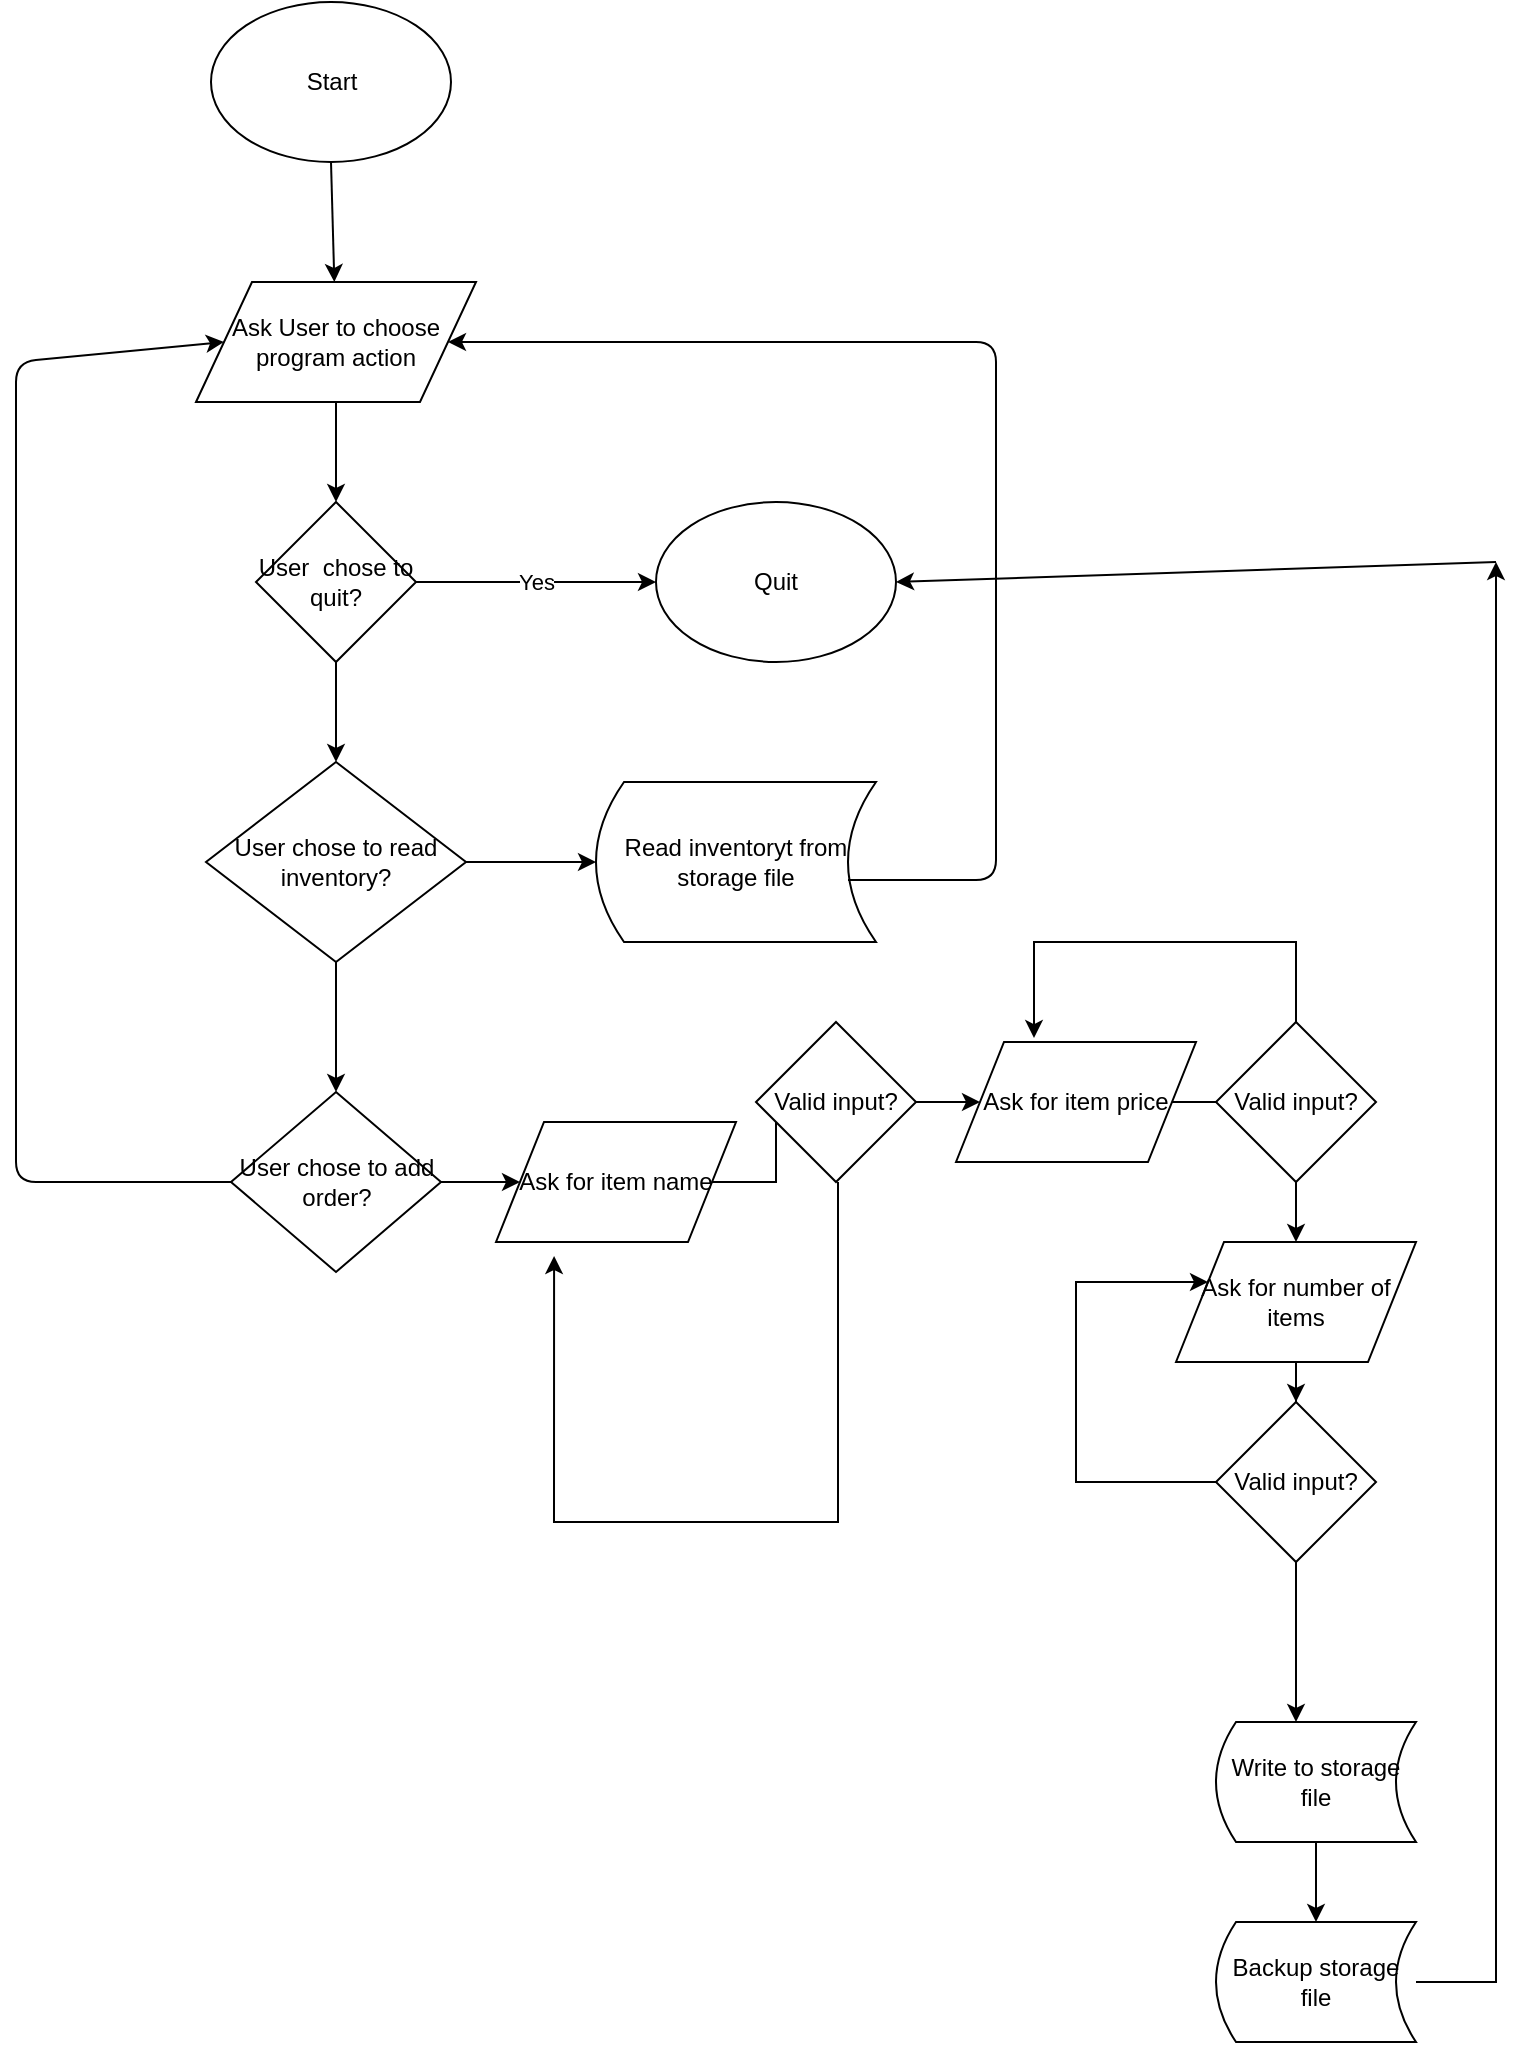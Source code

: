 <mxfile version="12.5.5" type="device"><diagram id="C5RBs43oDa-KdzZeNtuy" name="Page-1"><mxGraphModel dx="705" dy="473" grid="1" gridSize="10" guides="1" tooltips="1" connect="1" arrows="1" fold="1" page="1" pageScale="1" pageWidth="827" pageHeight="1169" math="0" shadow="0"><root><mxCell id="WIyWlLk6GJQsqaUBKTNV-0"/><mxCell id="WIyWlLk6GJQsqaUBKTNV-1" parent="WIyWlLk6GJQsqaUBKTNV-0"/><mxCell id="6M9vBoL8HnK-t837etpW-0" value="Start" style="ellipse;whiteSpace=wrap;html=1;" vertex="1" parent="WIyWlLk6GJQsqaUBKTNV-1"><mxGeometry x="147.5" y="50" width="120" height="80" as="geometry"/></mxCell><mxCell id="6M9vBoL8HnK-t837etpW-1" value="" style="endArrow=classic;html=1;exitX=0.5;exitY=1;exitDx=0;exitDy=0;" edge="1" parent="WIyWlLk6GJQsqaUBKTNV-1" source="6M9vBoL8HnK-t837etpW-0" target="6M9vBoL8HnK-t837etpW-2"><mxGeometry width="50" height="50" relative="1" as="geometry"><mxPoint x="160" y="640" as="sourcePoint"/><mxPoint x="220" y="620" as="targetPoint"/></mxGeometry></mxCell><mxCell id="6M9vBoL8HnK-t837etpW-6" value="" style="edgeStyle=orthogonalEdgeStyle;rounded=0;orthogonalLoop=1;jettySize=auto;html=1;" edge="1" parent="WIyWlLk6GJQsqaUBKTNV-1" source="6M9vBoL8HnK-t837etpW-2" target="6M9vBoL8HnK-t837etpW-14"><mxGeometry relative="1" as="geometry"><mxPoint x="210" y="420" as="targetPoint"/></mxGeometry></mxCell><mxCell id="6M9vBoL8HnK-t837etpW-2" value="Ask User to choose program action" style="shape=parallelogram;perimeter=parallelogramPerimeter;whiteSpace=wrap;html=1;" vertex="1" parent="WIyWlLk6GJQsqaUBKTNV-1"><mxGeometry x="140" y="190" width="140" height="60" as="geometry"/></mxCell><mxCell id="6M9vBoL8HnK-t837etpW-13" value="Read inventoryt from storage file" style="shape=dataStorage;whiteSpace=wrap;html=1;" vertex="1" parent="WIyWlLk6GJQsqaUBKTNV-1"><mxGeometry x="340" y="440" width="140" height="80" as="geometry"/></mxCell><mxCell id="6M9vBoL8HnK-t837etpW-19" value="Yes" style="edgeStyle=orthogonalEdgeStyle;rounded=0;orthogonalLoop=1;jettySize=auto;html=1;" edge="1" parent="WIyWlLk6GJQsqaUBKTNV-1" source="6M9vBoL8HnK-t837etpW-14" target="6M9vBoL8HnK-t837etpW-18"><mxGeometry relative="1" as="geometry"/></mxCell><mxCell id="6M9vBoL8HnK-t837etpW-44" value="" style="edgeStyle=orthogonalEdgeStyle;rounded=0;orthogonalLoop=1;jettySize=auto;html=1;" edge="1" parent="WIyWlLk6GJQsqaUBKTNV-1" source="6M9vBoL8HnK-t837etpW-14" target="6M9vBoL8HnK-t837etpW-39"><mxGeometry relative="1" as="geometry"/></mxCell><mxCell id="6M9vBoL8HnK-t837etpW-14" value="User&amp;nbsp; chose to quit?" style="rhombus;whiteSpace=wrap;html=1;" vertex="1" parent="WIyWlLk6GJQsqaUBKTNV-1"><mxGeometry x="170" y="300" width="80" height="80" as="geometry"/></mxCell><mxCell id="6M9vBoL8HnK-t837etpW-18" value="Quit" style="ellipse;whiteSpace=wrap;html=1;" vertex="1" parent="WIyWlLk6GJQsqaUBKTNV-1"><mxGeometry x="370" y="300" width="120" height="80" as="geometry"/></mxCell><mxCell id="6M9vBoL8HnK-t837etpW-25" value="" style="edgeStyle=orthogonalEdgeStyle;rounded=0;orthogonalLoop=1;jettySize=auto;html=1;" edge="1" parent="WIyWlLk6GJQsqaUBKTNV-1" source="6M9vBoL8HnK-t837etpW-20" target="6M9vBoL8HnK-t837etpW-24"><mxGeometry relative="1" as="geometry"/></mxCell><mxCell id="6M9vBoL8HnK-t837etpW-20" value="Ask for item name" style="shape=parallelogram;perimeter=parallelogramPerimeter;whiteSpace=wrap;html=1;" vertex="1" parent="WIyWlLk6GJQsqaUBKTNV-1"><mxGeometry x="290" y="610" width="120" height="60" as="geometry"/></mxCell><mxCell id="6M9vBoL8HnK-t837etpW-29" value="" style="edgeStyle=orthogonalEdgeStyle;rounded=0;orthogonalLoop=1;jettySize=auto;html=1;" edge="1" parent="WIyWlLk6GJQsqaUBKTNV-1" source="6M9vBoL8HnK-t837etpW-24" target="6M9vBoL8HnK-t837etpW-27"><mxGeometry relative="1" as="geometry"/></mxCell><mxCell id="6M9vBoL8HnK-t837etpW-50" value="" style="edgeStyle=orthogonalEdgeStyle;rounded=0;orthogonalLoop=1;jettySize=auto;html=1;entryX=0.242;entryY=1.117;entryDx=0;entryDy=0;entryPerimeter=0;" edge="1" parent="WIyWlLk6GJQsqaUBKTNV-1" target="6M9vBoL8HnK-t837etpW-20"><mxGeometry relative="1" as="geometry"><mxPoint x="461" y="640" as="sourcePoint"/><mxPoint x="310" y="800" as="targetPoint"/><Array as="points"><mxPoint x="461" y="810"/><mxPoint x="319" y="810"/></Array></mxGeometry></mxCell><mxCell id="6M9vBoL8HnK-t837etpW-24" value="Valid input?" style="rhombus;whiteSpace=wrap;html=1;" vertex="1" parent="WIyWlLk6GJQsqaUBKTNV-1"><mxGeometry x="420" y="560" width="80" height="80" as="geometry"/></mxCell><mxCell id="6M9vBoL8HnK-t837etpW-26" value="" style="edgeStyle=orthogonalEdgeStyle;rounded=0;orthogonalLoop=1;jettySize=auto;html=1;" edge="1" parent="WIyWlLk6GJQsqaUBKTNV-1" source="6M9vBoL8HnK-t837etpW-27"><mxGeometry relative="1" as="geometry"><mxPoint x="700" y="600" as="targetPoint"/></mxGeometry></mxCell><mxCell id="6M9vBoL8HnK-t837etpW-27" value="Ask for item price" style="shape=parallelogram;perimeter=parallelogramPerimeter;whiteSpace=wrap;html=1;" vertex="1" parent="WIyWlLk6GJQsqaUBKTNV-1"><mxGeometry x="520" y="570" width="120" height="60" as="geometry"/></mxCell><mxCell id="6M9vBoL8HnK-t837etpW-31" value="" style="edgeStyle=orthogonalEdgeStyle;rounded=0;orthogonalLoop=1;jettySize=auto;html=1;" edge="1" parent="WIyWlLk6GJQsqaUBKTNV-1" source="6M9vBoL8HnK-t837etpW-28" target="6M9vBoL8HnK-t837etpW-30"><mxGeometry relative="1" as="geometry"/></mxCell><mxCell id="6M9vBoL8HnK-t837etpW-53" value="" style="edgeStyle=orthogonalEdgeStyle;rounded=0;orthogonalLoop=1;jettySize=auto;html=1;entryX=0.325;entryY=-0.033;entryDx=0;entryDy=0;entryPerimeter=0;" edge="1" parent="WIyWlLk6GJQsqaUBKTNV-1" source="6M9vBoL8HnK-t837etpW-28" target="6M9vBoL8HnK-t837etpW-27"><mxGeometry relative="1" as="geometry"><mxPoint x="530" y="520" as="targetPoint"/><Array as="points"><mxPoint x="690" y="520"/><mxPoint x="559" y="520"/></Array></mxGeometry></mxCell><mxCell id="6M9vBoL8HnK-t837etpW-28" value="Valid input?" style="rhombus;whiteSpace=wrap;html=1;" vertex="1" parent="WIyWlLk6GJQsqaUBKTNV-1"><mxGeometry x="650" y="560" width="80" height="80" as="geometry"/></mxCell><mxCell id="6M9vBoL8HnK-t837etpW-33" value="" style="edgeStyle=orthogonalEdgeStyle;rounded=0;orthogonalLoop=1;jettySize=auto;html=1;" edge="1" parent="WIyWlLk6GJQsqaUBKTNV-1" source="6M9vBoL8HnK-t837etpW-30" target="6M9vBoL8HnK-t837etpW-32"><mxGeometry relative="1" as="geometry"/></mxCell><mxCell id="6M9vBoL8HnK-t837etpW-30" value="Ask for number of items" style="shape=parallelogram;perimeter=parallelogramPerimeter;whiteSpace=wrap;html=1;" vertex="1" parent="WIyWlLk6GJQsqaUBKTNV-1"><mxGeometry x="630" y="670" width="120" height="60" as="geometry"/></mxCell><mxCell id="6M9vBoL8HnK-t837etpW-56" value="" style="edgeStyle=orthogonalEdgeStyle;rounded=0;orthogonalLoop=1;jettySize=auto;html=1;" edge="1" parent="WIyWlLk6GJQsqaUBKTNV-1" source="6M9vBoL8HnK-t837etpW-32" target="6M9vBoL8HnK-t837etpW-30"><mxGeometry relative="1" as="geometry"><mxPoint x="550" y="690" as="targetPoint"/><Array as="points"><mxPoint x="580" y="790"/><mxPoint x="580" y="690"/></Array></mxGeometry></mxCell><mxCell id="6M9vBoL8HnK-t837etpW-60" value="" style="edgeStyle=orthogonalEdgeStyle;rounded=0;orthogonalLoop=1;jettySize=auto;html=1;" edge="1" parent="WIyWlLk6GJQsqaUBKTNV-1" source="6M9vBoL8HnK-t837etpW-32"><mxGeometry relative="1" as="geometry"><mxPoint x="690" y="910" as="targetPoint"/></mxGeometry></mxCell><mxCell id="6M9vBoL8HnK-t837etpW-32" value="Valid input?" style="rhombus;whiteSpace=wrap;html=1;" vertex="1" parent="WIyWlLk6GJQsqaUBKTNV-1"><mxGeometry x="650" y="750" width="80" height="80" as="geometry"/></mxCell><mxCell id="6M9vBoL8HnK-t837etpW-43" value="" style="edgeStyle=orthogonalEdgeStyle;rounded=0;orthogonalLoop=1;jettySize=auto;html=1;" edge="1" parent="WIyWlLk6GJQsqaUBKTNV-1" source="6M9vBoL8HnK-t837etpW-39" target="6M9vBoL8HnK-t837etpW-41"><mxGeometry relative="1" as="geometry"/></mxCell><mxCell id="6M9vBoL8HnK-t837etpW-45" value="" style="edgeStyle=orthogonalEdgeStyle;rounded=0;orthogonalLoop=1;jettySize=auto;html=1;" edge="1" parent="WIyWlLk6GJQsqaUBKTNV-1" source="6M9vBoL8HnK-t837etpW-39" target="6M9vBoL8HnK-t837etpW-13"><mxGeometry relative="1" as="geometry"/></mxCell><mxCell id="6M9vBoL8HnK-t837etpW-39" value="User chose to read inventory?" style="rhombus;whiteSpace=wrap;html=1;" vertex="1" parent="WIyWlLk6GJQsqaUBKTNV-1"><mxGeometry x="145" y="430" width="130" height="100" as="geometry"/></mxCell><mxCell id="6M9vBoL8HnK-t837etpW-42" value="" style="edgeStyle=orthogonalEdgeStyle;rounded=0;orthogonalLoop=1;jettySize=auto;html=1;" edge="1" parent="WIyWlLk6GJQsqaUBKTNV-1" source="6M9vBoL8HnK-t837etpW-41" target="6M9vBoL8HnK-t837etpW-20"><mxGeometry relative="1" as="geometry"/></mxCell><mxCell id="6M9vBoL8HnK-t837etpW-41" value="User chose to add order?" style="rhombus;whiteSpace=wrap;html=1;" vertex="1" parent="WIyWlLk6GJQsqaUBKTNV-1"><mxGeometry x="157.5" y="595" width="105" height="90" as="geometry"/></mxCell><mxCell id="6M9vBoL8HnK-t837etpW-46" value="&lt;div&gt;&lt;br&gt;&lt;/div&gt;&lt;div&gt;&lt;br&gt;&lt;/div&gt;" style="endArrow=classic;html=1;exitX=0.9;exitY=0.613;exitDx=0;exitDy=0;exitPerimeter=0;" edge="1" parent="WIyWlLk6GJQsqaUBKTNV-1" source="6M9vBoL8HnK-t837etpW-13" target="6M9vBoL8HnK-t837etpW-2"><mxGeometry width="50" height="50" relative="1" as="geometry"><mxPoint x="500" y="490" as="sourcePoint"/><mxPoint x="540" y="128" as="targetPoint"/><Array as="points"><mxPoint x="540" y="489"/><mxPoint x="540" y="220"/></Array></mxGeometry></mxCell><mxCell id="6M9vBoL8HnK-t837etpW-48" value="" style="endArrow=classic;html=1;exitX=0;exitY=0.5;exitDx=0;exitDy=0;entryX=0;entryY=0.5;entryDx=0;entryDy=0;" edge="1" parent="WIyWlLk6GJQsqaUBKTNV-1" source="6M9vBoL8HnK-t837etpW-41" target="6M9vBoL8HnK-t837etpW-2"><mxGeometry width="50" height="50" relative="1" as="geometry"><mxPoint x="60" y="640" as="sourcePoint"/><mxPoint x="50" y="149" as="targetPoint"/><Array as="points"><mxPoint x="50" y="640"/><mxPoint x="50" y="230"/></Array></mxGeometry></mxCell><mxCell id="6M9vBoL8HnK-t837etpW-63" value="" style="edgeStyle=orthogonalEdgeStyle;rounded=0;orthogonalLoop=1;jettySize=auto;html=1;" edge="1" parent="WIyWlLk6GJQsqaUBKTNV-1" source="6M9vBoL8HnK-t837etpW-61" target="6M9vBoL8HnK-t837etpW-62"><mxGeometry relative="1" as="geometry"/></mxCell><mxCell id="6M9vBoL8HnK-t837etpW-61" value="Write to storage file" style="shape=dataStorage;whiteSpace=wrap;html=1;" vertex="1" parent="WIyWlLk6GJQsqaUBKTNV-1"><mxGeometry x="650" y="910" width="100" height="60" as="geometry"/></mxCell><mxCell id="6M9vBoL8HnK-t837etpW-65" value="" style="edgeStyle=orthogonalEdgeStyle;rounded=0;orthogonalLoop=1;jettySize=auto;html=1;" edge="1" parent="WIyWlLk6GJQsqaUBKTNV-1" source="6M9vBoL8HnK-t837etpW-62"><mxGeometry relative="1" as="geometry"><mxPoint x="790" y="330" as="targetPoint"/><Array as="points"><mxPoint x="790" y="1040"/></Array></mxGeometry></mxCell><mxCell id="6M9vBoL8HnK-t837etpW-62" value="Backup storage file" style="shape=dataStorage;whiteSpace=wrap;html=1;" vertex="1" parent="WIyWlLk6GJQsqaUBKTNV-1"><mxGeometry x="650" y="1010" width="100" height="60" as="geometry"/></mxCell><mxCell id="6M9vBoL8HnK-t837etpW-66" value="" style="endArrow=classic;html=1;entryX=1;entryY=0.5;entryDx=0;entryDy=0;" edge="1" parent="WIyWlLk6GJQsqaUBKTNV-1" target="6M9vBoL8HnK-t837etpW-18"><mxGeometry width="50" height="50" relative="1" as="geometry"><mxPoint x="790" y="330" as="sourcePoint"/><mxPoint x="840" y="280" as="targetPoint"/></mxGeometry></mxCell></root></mxGraphModel></diagram></mxfile>
